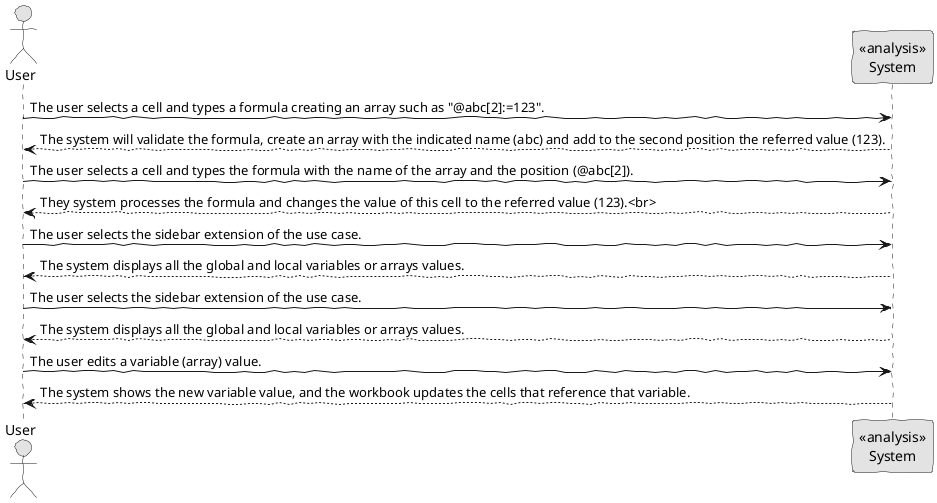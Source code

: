 @startuml image02.png

skinparam handwritten true
skinparam monochrome true
skinparam packageStyle rect
skinparam defaultFontName FG Virgil
skinparam shadowing false

  actor User 
  participant "<<analysis>>\nSystem" as Sy  

  'activate Sy
  User -> Sy : The user selects a cell and types a formula creating an array such as "@abc[2]:=123".
  Sy --> User : The system will validate the formula, create an array with the indicated name (abc) and add to the second position the referred value (123).
  'deactivate Sy

  'activate Sy
  User -> Sy : The user selects a cell and types the formula with the name of the array and the position (@abc[2]).
  Sy --> User : They system processes the formula and changes the value of this cell to the referred value (123).<br>
  'deactivate Sy

  'activate Sy
  User -> Sy : The user selects the sidebar extension of the use case.
  Sy --> User : The system displays all the global and local variables or arrays values.
  'deactivate Sy
  User -> Sy : The user selects the sidebar extension of the use case.
  Sy --> User : The system displays all the global and local variables or arrays values.

  User -> Sy : The user edits a variable (array) value.
  Sy --> User : The system shows the new variable value, and the workbook updates the cells that reference that variable.

 


@enduml